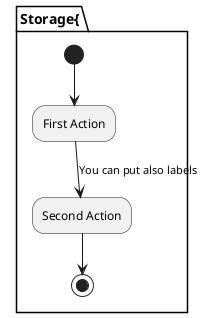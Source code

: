 @startuml
partition Storage{
(*) --> "First Action"
-->[You can put also labels] "Second Action"
--> (*)
}
@enduml